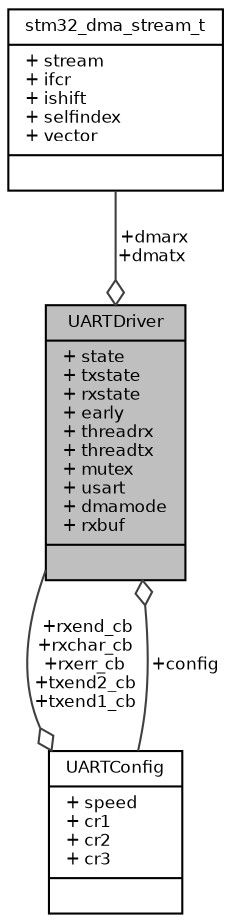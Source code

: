 digraph "UARTDriver"
{
  bgcolor="transparent";
  edge [fontname="Helvetica",fontsize="8",labelfontname="Helvetica",labelfontsize="8"];
  node [fontname="Helvetica",fontsize="8",shape=record];
  Node1 [label="{UARTDriver\n|+ state\l+ txstate\l+ rxstate\l+ early\l+ threadrx\l+ threadtx\l+ mutex\l+ usart\l+ dmamode\l+ rxbuf\l|}",height=0.2,width=0.4,color="black", fillcolor="grey75", style="filled", fontcolor="black"];
  Node2 -> Node1 [color="grey25",fontsize="8",style="solid",label=" +dmarx\n+dmatx" ,arrowhead="odiamond",fontname="Helvetica"];
  Node2 [label="{stm32_dma_stream_t\n|+ stream\l+ ifcr\l+ ishift\l+ selfindex\l+ vector\l|}",height=0.2,width=0.4,color="black",URL="$structstm32__dma__stream__t.html",tooltip="STM32 DMA stream descriptor structure. "];
  Node3 -> Node1 [color="grey25",fontsize="8",style="solid",label=" +config" ,arrowhead="odiamond",fontname="Helvetica"];
  Node3 [label="{UARTConfig\n|+ speed\l+ cr1\l+ cr2\l+ cr3\l|}",height=0.2,width=0.4,color="black",URL="$struct_u_a_r_t_config.html",tooltip="Driver configuration structure. "];
  Node1 -> Node3 [color="grey25",fontsize="8",style="solid",label=" +rxend_cb\n+rxchar_cb\n+rxerr_cb\n+txend2_cb\n+txend1_cb" ,arrowhead="odiamond",fontname="Helvetica"];
}
